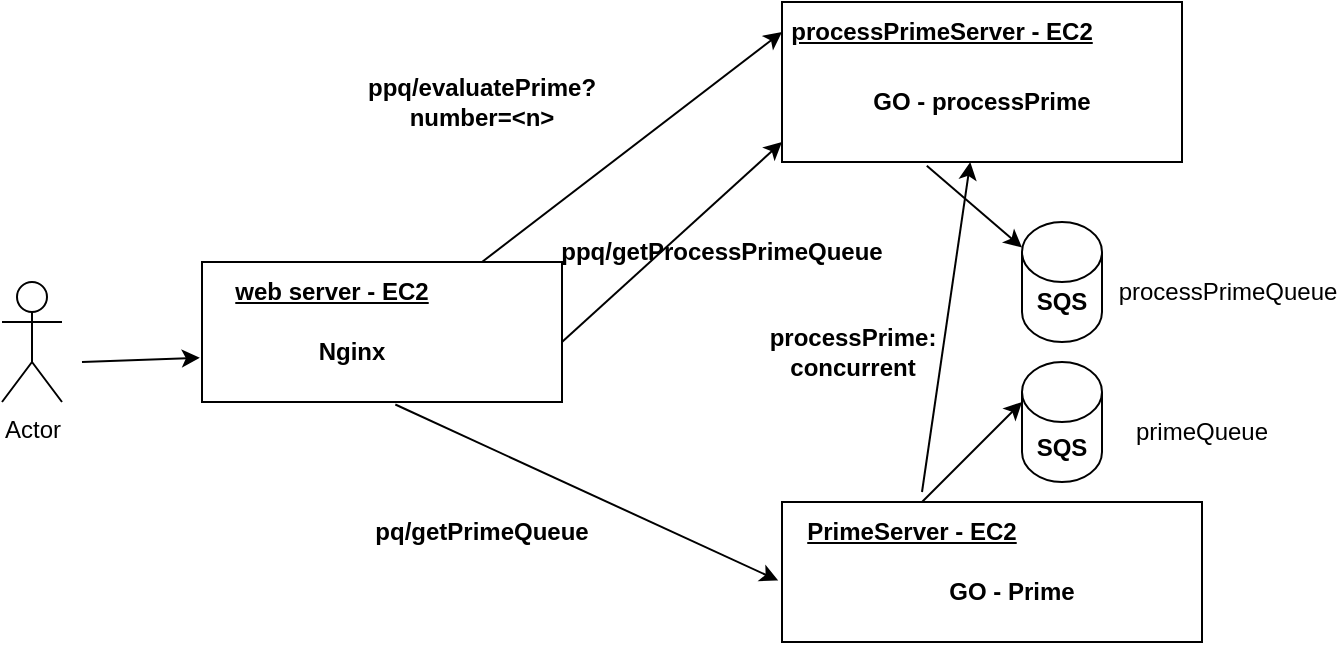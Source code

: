 <mxfile version="20.2.7" type="device"><diagram id="jWP8uG64vEzrBK7-dJgW" name="Page-1"><mxGraphModel dx="813" dy="425" grid="0" gridSize="10" guides="1" tooltips="1" connect="1" arrows="1" fold="1" page="1" pageScale="1" pageWidth="850" pageHeight="1100" math="0" shadow="0"><root><mxCell id="0"/><mxCell id="1" parent="0"/><mxCell id="D-GYtTEbfgmQxpJgHb7i-1" value="" style="rounded=0;whiteSpace=wrap;html=1;" parent="1" vertex="1"><mxGeometry x="450" y="160" width="200" height="80" as="geometry"/></mxCell><mxCell id="D-GYtTEbfgmQxpJgHb7i-2" value="processPrimeServer - EC2" style="text;html=1;strokeColor=none;fillColor=none;align=center;verticalAlign=middle;whiteSpace=wrap;rounded=0;fontStyle=5" parent="1" vertex="1"><mxGeometry x="450" y="160" width="160" height="30" as="geometry"/></mxCell><mxCell id="D-GYtTEbfgmQxpJgHb7i-3" value="GO - processPrime" style="text;html=1;strokeColor=none;fillColor=none;align=center;verticalAlign=middle;whiteSpace=wrap;rounded=0;fontStyle=1" parent="1" vertex="1"><mxGeometry x="485" y="195" width="130" height="30" as="geometry"/></mxCell><mxCell id="D-GYtTEbfgmQxpJgHb7i-4" value="" style="rounded=0;whiteSpace=wrap;html=1;" parent="1" vertex="1"><mxGeometry x="450" y="410" width="210" height="70" as="geometry"/></mxCell><mxCell id="D-GYtTEbfgmQxpJgHb7i-5" value="PrimeServer - EC2" style="text;html=1;strokeColor=none;fillColor=none;align=center;verticalAlign=middle;whiteSpace=wrap;rounded=0;fontStyle=5" parent="1" vertex="1"><mxGeometry x="450" y="410" width="130" height="30" as="geometry"/></mxCell><mxCell id="D-GYtTEbfgmQxpJgHb7i-6" value="GO - Prime" style="text;html=1;strokeColor=none;fillColor=none;align=center;verticalAlign=middle;whiteSpace=wrap;rounded=0;fontStyle=1" parent="1" vertex="1"><mxGeometry x="500" y="440" width="130" height="30" as="geometry"/></mxCell><mxCell id="D-GYtTEbfgmQxpJgHb7i-8" value="" style="rounded=0;whiteSpace=wrap;html=1;" parent="1" vertex="1"><mxGeometry x="160" y="290" width="180" height="70" as="geometry"/></mxCell><mxCell id="D-GYtTEbfgmQxpJgHb7i-9" value="&lt;u&gt;web server - EC2&lt;/u&gt;" style="text;html=1;strokeColor=none;fillColor=none;align=center;verticalAlign=middle;whiteSpace=wrap;rounded=0;fontStyle=1" parent="1" vertex="1"><mxGeometry x="160" y="290" width="130" height="30" as="geometry"/></mxCell><mxCell id="D-GYtTEbfgmQxpJgHb7i-10" value="Nginx" style="text;html=1;strokeColor=none;fillColor=none;align=center;verticalAlign=middle;whiteSpace=wrap;rounded=0;fontStyle=1" parent="1" vertex="1"><mxGeometry x="170" y="320" width="130" height="30" as="geometry"/></mxCell><mxCell id="D-GYtTEbfgmQxpJgHb7i-11" value="" style="endArrow=classic;html=1;rounded=0;entryX=0;entryY=0.5;entryDx=0;entryDy=0;" parent="1" target="D-GYtTEbfgmQxpJgHb7i-2" edge="1"><mxGeometry width="50" height="50" relative="1" as="geometry"><mxPoint x="300" y="290" as="sourcePoint"/><mxPoint x="350" y="240" as="targetPoint"/></mxGeometry></mxCell><mxCell id="D-GYtTEbfgmQxpJgHb7i-12" value="ppq/evaluatePrime?number=&amp;lt;n&amp;gt;" style="text;html=1;strokeColor=none;fillColor=none;align=center;verticalAlign=middle;whiteSpace=wrap;rounded=0;fontStyle=1" parent="1" vertex="1"><mxGeometry x="270" y="195" width="60" height="30" as="geometry"/></mxCell><mxCell id="D-GYtTEbfgmQxpJgHb7i-13" value="" style="endArrow=classic;html=1;rounded=0;entryX=0;entryY=0.875;entryDx=0;entryDy=0;entryPerimeter=0;" parent="1" target="D-GYtTEbfgmQxpJgHb7i-1" edge="1"><mxGeometry width="50" height="50" relative="1" as="geometry"><mxPoint x="340" y="330" as="sourcePoint"/><mxPoint x="390" y="280" as="targetPoint"/></mxGeometry></mxCell><mxCell id="D-GYtTEbfgmQxpJgHb7i-14" value="pq/getPrimeQueue" style="text;html=1;strokeColor=none;fillColor=none;align=center;verticalAlign=middle;whiteSpace=wrap;rounded=0;fontStyle=1" parent="1" vertex="1"><mxGeometry x="270" y="410" width="60" height="30" as="geometry"/></mxCell><mxCell id="D-GYtTEbfgmQxpJgHb7i-15" value="" style="endArrow=classic;html=1;rounded=0;entryX=-0.009;entryY=0.561;entryDx=0;entryDy=0;entryPerimeter=0;exitX=0.537;exitY=1.018;exitDx=0;exitDy=0;exitPerimeter=0;" parent="1" source="D-GYtTEbfgmQxpJgHb7i-8" target="D-GYtTEbfgmQxpJgHb7i-4" edge="1"><mxGeometry width="50" height="50" relative="1" as="geometry"><mxPoint x="290" y="430" as="sourcePoint"/><mxPoint x="340" y="380" as="targetPoint"/></mxGeometry></mxCell><mxCell id="D-GYtTEbfgmQxpJgHb7i-16" value="ppq/getProcessPrimeQueue" style="text;html=1;strokeColor=none;fillColor=none;align=center;verticalAlign=middle;whiteSpace=wrap;rounded=0;fontStyle=1" parent="1" vertex="1"><mxGeometry x="390" y="270" width="60" height="30" as="geometry"/></mxCell><mxCell id="D-GYtTEbfgmQxpJgHb7i-17" value="Actor" style="shape=umlActor;verticalLabelPosition=bottom;verticalAlign=top;html=1;outlineConnect=0;" parent="1" vertex="1"><mxGeometry x="60" y="300" width="30" height="60" as="geometry"/></mxCell><mxCell id="D-GYtTEbfgmQxpJgHb7i-18" value="" style="endArrow=classic;html=1;rounded=0;entryX=-0.006;entryY=0.684;entryDx=0;entryDy=0;entryPerimeter=0;" parent="1" target="D-GYtTEbfgmQxpJgHb7i-8" edge="1"><mxGeometry width="50" height="50" relative="1" as="geometry"><mxPoint x="100" y="340" as="sourcePoint"/><mxPoint x="130" y="290" as="targetPoint"/></mxGeometry></mxCell><mxCell id="D-GYtTEbfgmQxpJgHb7i-19" value="" style="shape=cylinder3;whiteSpace=wrap;html=1;boundedLbl=1;backgroundOutline=1;size=15;" parent="1" vertex="1"><mxGeometry x="570" y="340" width="40" height="60" as="geometry"/></mxCell><mxCell id="D-GYtTEbfgmQxpJgHb7i-21" value="" style="shape=cylinder3;whiteSpace=wrap;html=1;boundedLbl=1;backgroundOutline=1;size=15;" parent="1" vertex="1"><mxGeometry x="570" y="270" width="40" height="60" as="geometry"/></mxCell><mxCell id="D-GYtTEbfgmQxpJgHb7i-20" value="processPrimeQueue" style="text;html=1;strokeColor=none;fillColor=none;align=center;verticalAlign=middle;whiteSpace=wrap;rounded=0;" parent="1" vertex="1"><mxGeometry x="643" y="290" width="60" height="30" as="geometry"/></mxCell><mxCell id="D-GYtTEbfgmQxpJgHb7i-22" value="primeQueue" style="text;html=1;strokeColor=none;fillColor=none;align=center;verticalAlign=middle;whiteSpace=wrap;rounded=0;" parent="1" vertex="1"><mxGeometry x="630" y="360" width="60" height="30" as="geometry"/></mxCell><mxCell id="D-GYtTEbfgmQxpJgHb7i-24" value="" style="endArrow=classic;html=1;rounded=0;" parent="1" edge="1"><mxGeometry width="50" height="50" relative="1" as="geometry"><mxPoint x="520" y="410" as="sourcePoint"/><mxPoint x="570" y="360" as="targetPoint"/></mxGeometry></mxCell><mxCell id="D-GYtTEbfgmQxpJgHb7i-25" value="" style="endArrow=classic;html=1;rounded=0;exitX=0.362;exitY=1.023;exitDx=0;exitDy=0;exitPerimeter=0;" parent="1" source="D-GYtTEbfgmQxpJgHb7i-1" target="D-GYtTEbfgmQxpJgHb7i-21" edge="1"><mxGeometry width="50" height="50" relative="1" as="geometry"><mxPoint x="500" y="310" as="sourcePoint"/><mxPoint x="550" y="260" as="targetPoint"/></mxGeometry></mxCell><mxCell id="bG0qA5AHacAGqbKCuMzl-1" value="&lt;b&gt;SQS&lt;/b&gt;" style="text;html=1;strokeColor=none;fillColor=none;align=center;verticalAlign=middle;whiteSpace=wrap;rounded=0;" vertex="1" parent="1"><mxGeometry x="560" y="295" width="60" height="30" as="geometry"/></mxCell><mxCell id="bG0qA5AHacAGqbKCuMzl-2" value="&lt;b&gt;SQS&lt;/b&gt;" style="text;html=1;strokeColor=none;fillColor=none;align=center;verticalAlign=middle;whiteSpace=wrap;rounded=0;" vertex="1" parent="1"><mxGeometry x="560" y="368" width="60" height="30" as="geometry"/></mxCell><mxCell id="bG0qA5AHacAGqbKCuMzl-3" value="" style="endArrow=classic;html=1;rounded=0;" edge="1" parent="1" target="D-GYtTEbfgmQxpJgHb7i-1"><mxGeometry width="50" height="50" relative="1" as="geometry"><mxPoint x="520" y="405" as="sourcePoint"/><mxPoint x="527" y="360" as="targetPoint"/></mxGeometry></mxCell><mxCell id="bG0qA5AHacAGqbKCuMzl-4" value="processPrime: concurrent" style="text;html=1;strokeColor=none;fillColor=none;align=center;verticalAlign=middle;whiteSpace=wrap;rounded=0;fontStyle=1" vertex="1" parent="1"><mxGeometry x="425" y="320" width="121" height="30" as="geometry"/></mxCell></root></mxGraphModel></diagram></mxfile>